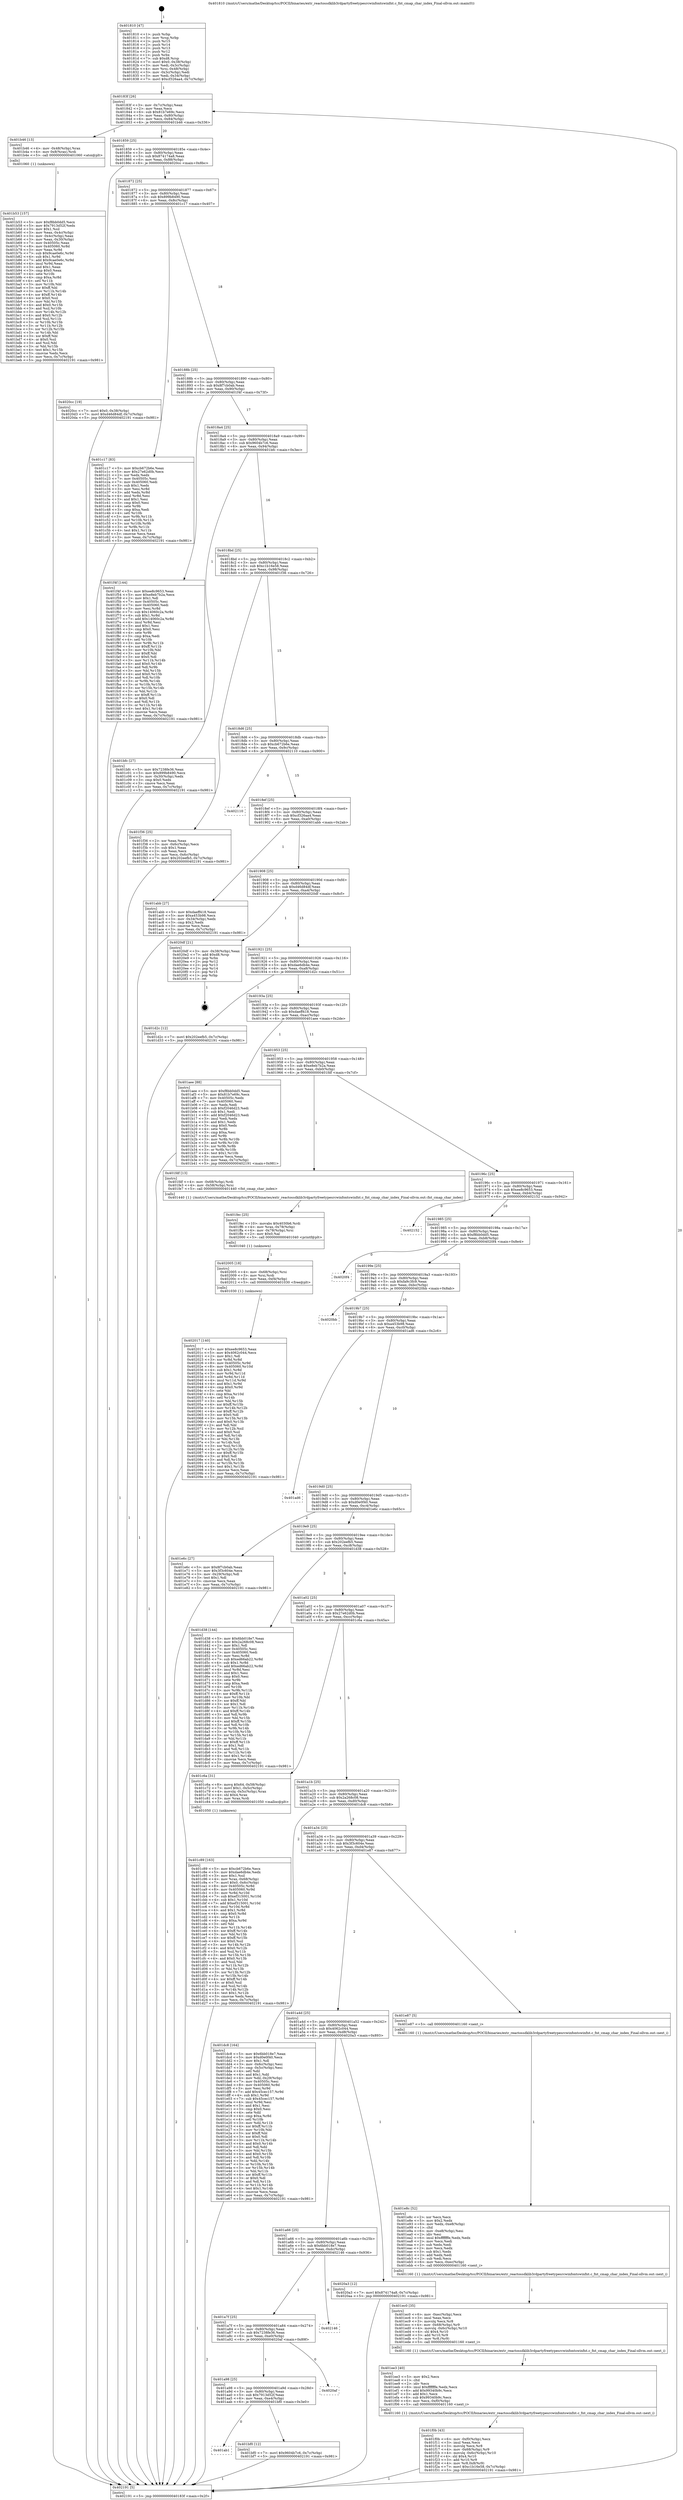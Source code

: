 digraph "0x401810" {
  label = "0x401810 (/mnt/c/Users/mathe/Desktop/tcc/POCII/binaries/extr_reactossdklib3rdpartyfreetypesrcwinfontswinfnt.c_fnt_cmap_char_index_Final-ollvm.out::main(0))"
  labelloc = "t"
  node[shape=record]

  Entry [label="",width=0.3,height=0.3,shape=circle,fillcolor=black,style=filled]
  "0x40183f" [label="{
     0x40183f [26]\l
     | [instrs]\l
     &nbsp;&nbsp;0x40183f \<+3\>: mov -0x7c(%rbp),%eax\l
     &nbsp;&nbsp;0x401842 \<+2\>: mov %eax,%ecx\l
     &nbsp;&nbsp;0x401844 \<+6\>: sub $0x81b7e69c,%ecx\l
     &nbsp;&nbsp;0x40184a \<+3\>: mov %eax,-0x80(%rbp)\l
     &nbsp;&nbsp;0x40184d \<+6\>: mov %ecx,-0x84(%rbp)\l
     &nbsp;&nbsp;0x401853 \<+6\>: je 0000000000401b46 \<main+0x336\>\l
  }"]
  "0x401b46" [label="{
     0x401b46 [13]\l
     | [instrs]\l
     &nbsp;&nbsp;0x401b46 \<+4\>: mov -0x48(%rbp),%rax\l
     &nbsp;&nbsp;0x401b4a \<+4\>: mov 0x8(%rax),%rdi\l
     &nbsp;&nbsp;0x401b4e \<+5\>: call 0000000000401060 \<atoi@plt\>\l
     | [calls]\l
     &nbsp;&nbsp;0x401060 \{1\} (unknown)\l
  }"]
  "0x401859" [label="{
     0x401859 [25]\l
     | [instrs]\l
     &nbsp;&nbsp;0x401859 \<+5\>: jmp 000000000040185e \<main+0x4e\>\l
     &nbsp;&nbsp;0x40185e \<+3\>: mov -0x80(%rbp),%eax\l
     &nbsp;&nbsp;0x401861 \<+5\>: sub $0x874174a8,%eax\l
     &nbsp;&nbsp;0x401866 \<+6\>: mov %eax,-0x88(%rbp)\l
     &nbsp;&nbsp;0x40186c \<+6\>: je 00000000004020cc \<main+0x8bc\>\l
  }"]
  Exit [label="",width=0.3,height=0.3,shape=circle,fillcolor=black,style=filled,peripheries=2]
  "0x4020cc" [label="{
     0x4020cc [19]\l
     | [instrs]\l
     &nbsp;&nbsp;0x4020cc \<+7\>: movl $0x0,-0x38(%rbp)\l
     &nbsp;&nbsp;0x4020d3 \<+7\>: movl $0xd46d84df,-0x7c(%rbp)\l
     &nbsp;&nbsp;0x4020da \<+5\>: jmp 0000000000402191 \<main+0x981\>\l
  }"]
  "0x401872" [label="{
     0x401872 [25]\l
     | [instrs]\l
     &nbsp;&nbsp;0x401872 \<+5\>: jmp 0000000000401877 \<main+0x67\>\l
     &nbsp;&nbsp;0x401877 \<+3\>: mov -0x80(%rbp),%eax\l
     &nbsp;&nbsp;0x40187a \<+5\>: sub $0x899b8490,%eax\l
     &nbsp;&nbsp;0x40187f \<+6\>: mov %eax,-0x8c(%rbp)\l
     &nbsp;&nbsp;0x401885 \<+6\>: je 0000000000401c17 \<main+0x407\>\l
  }"]
  "0x402017" [label="{
     0x402017 [140]\l
     | [instrs]\l
     &nbsp;&nbsp;0x402017 \<+5\>: mov $0xee8c9653,%eax\l
     &nbsp;&nbsp;0x40201c \<+5\>: mov $0x4062c044,%ecx\l
     &nbsp;&nbsp;0x402021 \<+2\>: mov $0x1,%dl\l
     &nbsp;&nbsp;0x402023 \<+3\>: xor %r8d,%r8d\l
     &nbsp;&nbsp;0x402026 \<+8\>: mov 0x40505c,%r9d\l
     &nbsp;&nbsp;0x40202e \<+8\>: mov 0x405060,%r10d\l
     &nbsp;&nbsp;0x402036 \<+4\>: sub $0x1,%r8d\l
     &nbsp;&nbsp;0x40203a \<+3\>: mov %r9d,%r11d\l
     &nbsp;&nbsp;0x40203d \<+3\>: add %r8d,%r11d\l
     &nbsp;&nbsp;0x402040 \<+4\>: imul %r11d,%r9d\l
     &nbsp;&nbsp;0x402044 \<+4\>: and $0x1,%r9d\l
     &nbsp;&nbsp;0x402048 \<+4\>: cmp $0x0,%r9d\l
     &nbsp;&nbsp;0x40204c \<+3\>: sete %bl\l
     &nbsp;&nbsp;0x40204f \<+4\>: cmp $0xa,%r10d\l
     &nbsp;&nbsp;0x402053 \<+4\>: setl %r14b\l
     &nbsp;&nbsp;0x402057 \<+3\>: mov %bl,%r15b\l
     &nbsp;&nbsp;0x40205a \<+4\>: xor $0xff,%r15b\l
     &nbsp;&nbsp;0x40205e \<+3\>: mov %r14b,%r12b\l
     &nbsp;&nbsp;0x402061 \<+4\>: xor $0xff,%r12b\l
     &nbsp;&nbsp;0x402065 \<+3\>: xor $0x0,%dl\l
     &nbsp;&nbsp;0x402068 \<+3\>: mov %r15b,%r13b\l
     &nbsp;&nbsp;0x40206b \<+4\>: and $0x0,%r13b\l
     &nbsp;&nbsp;0x40206f \<+2\>: and %dl,%bl\l
     &nbsp;&nbsp;0x402071 \<+3\>: mov %r12b,%sil\l
     &nbsp;&nbsp;0x402074 \<+4\>: and $0x0,%sil\l
     &nbsp;&nbsp;0x402078 \<+3\>: and %dl,%r14b\l
     &nbsp;&nbsp;0x40207b \<+3\>: or %bl,%r13b\l
     &nbsp;&nbsp;0x40207e \<+3\>: or %r14b,%sil\l
     &nbsp;&nbsp;0x402081 \<+3\>: xor %sil,%r13b\l
     &nbsp;&nbsp;0x402084 \<+3\>: or %r12b,%r15b\l
     &nbsp;&nbsp;0x402087 \<+4\>: xor $0xff,%r15b\l
     &nbsp;&nbsp;0x40208b \<+3\>: or $0x0,%dl\l
     &nbsp;&nbsp;0x40208e \<+3\>: and %dl,%r15b\l
     &nbsp;&nbsp;0x402091 \<+3\>: or %r15b,%r13b\l
     &nbsp;&nbsp;0x402094 \<+4\>: test $0x1,%r13b\l
     &nbsp;&nbsp;0x402098 \<+3\>: cmovne %ecx,%eax\l
     &nbsp;&nbsp;0x40209b \<+3\>: mov %eax,-0x7c(%rbp)\l
     &nbsp;&nbsp;0x40209e \<+5\>: jmp 0000000000402191 \<main+0x981\>\l
  }"]
  "0x401c17" [label="{
     0x401c17 [83]\l
     | [instrs]\l
     &nbsp;&nbsp;0x401c17 \<+5\>: mov $0xcb672b6e,%eax\l
     &nbsp;&nbsp;0x401c1c \<+5\>: mov $0x27e62d0b,%ecx\l
     &nbsp;&nbsp;0x401c21 \<+2\>: xor %edx,%edx\l
     &nbsp;&nbsp;0x401c23 \<+7\>: mov 0x40505c,%esi\l
     &nbsp;&nbsp;0x401c2a \<+7\>: mov 0x405060,%edi\l
     &nbsp;&nbsp;0x401c31 \<+3\>: sub $0x1,%edx\l
     &nbsp;&nbsp;0x401c34 \<+3\>: mov %esi,%r8d\l
     &nbsp;&nbsp;0x401c37 \<+3\>: add %edx,%r8d\l
     &nbsp;&nbsp;0x401c3a \<+4\>: imul %r8d,%esi\l
     &nbsp;&nbsp;0x401c3e \<+3\>: and $0x1,%esi\l
     &nbsp;&nbsp;0x401c41 \<+3\>: cmp $0x0,%esi\l
     &nbsp;&nbsp;0x401c44 \<+4\>: sete %r9b\l
     &nbsp;&nbsp;0x401c48 \<+3\>: cmp $0xa,%edi\l
     &nbsp;&nbsp;0x401c4b \<+4\>: setl %r10b\l
     &nbsp;&nbsp;0x401c4f \<+3\>: mov %r9b,%r11b\l
     &nbsp;&nbsp;0x401c52 \<+3\>: and %r10b,%r11b\l
     &nbsp;&nbsp;0x401c55 \<+3\>: xor %r10b,%r9b\l
     &nbsp;&nbsp;0x401c58 \<+3\>: or %r9b,%r11b\l
     &nbsp;&nbsp;0x401c5b \<+4\>: test $0x1,%r11b\l
     &nbsp;&nbsp;0x401c5f \<+3\>: cmovne %ecx,%eax\l
     &nbsp;&nbsp;0x401c62 \<+3\>: mov %eax,-0x7c(%rbp)\l
     &nbsp;&nbsp;0x401c65 \<+5\>: jmp 0000000000402191 \<main+0x981\>\l
  }"]
  "0x40188b" [label="{
     0x40188b [25]\l
     | [instrs]\l
     &nbsp;&nbsp;0x40188b \<+5\>: jmp 0000000000401890 \<main+0x80\>\l
     &nbsp;&nbsp;0x401890 \<+3\>: mov -0x80(%rbp),%eax\l
     &nbsp;&nbsp;0x401893 \<+5\>: sub $0x8f7cb0ab,%eax\l
     &nbsp;&nbsp;0x401898 \<+6\>: mov %eax,-0x90(%rbp)\l
     &nbsp;&nbsp;0x40189e \<+6\>: je 0000000000401f4f \<main+0x73f\>\l
  }"]
  "0x402005" [label="{
     0x402005 [18]\l
     | [instrs]\l
     &nbsp;&nbsp;0x402005 \<+4\>: mov -0x68(%rbp),%rsi\l
     &nbsp;&nbsp;0x402009 \<+3\>: mov %rsi,%rdi\l
     &nbsp;&nbsp;0x40200c \<+6\>: mov %eax,-0xf4(%rbp)\l
     &nbsp;&nbsp;0x402012 \<+5\>: call 0000000000401030 \<free@plt\>\l
     | [calls]\l
     &nbsp;&nbsp;0x401030 \{1\} (unknown)\l
  }"]
  "0x401f4f" [label="{
     0x401f4f [144]\l
     | [instrs]\l
     &nbsp;&nbsp;0x401f4f \<+5\>: mov $0xee8c9653,%eax\l
     &nbsp;&nbsp;0x401f54 \<+5\>: mov $0xe8eb7b2a,%ecx\l
     &nbsp;&nbsp;0x401f59 \<+2\>: mov $0x1,%dl\l
     &nbsp;&nbsp;0x401f5b \<+7\>: mov 0x40505c,%esi\l
     &nbsp;&nbsp;0x401f62 \<+7\>: mov 0x405060,%edi\l
     &nbsp;&nbsp;0x401f69 \<+3\>: mov %esi,%r8d\l
     &nbsp;&nbsp;0x401f6c \<+7\>: sub $0x14060c2a,%r8d\l
     &nbsp;&nbsp;0x401f73 \<+4\>: sub $0x1,%r8d\l
     &nbsp;&nbsp;0x401f77 \<+7\>: add $0x14060c2a,%r8d\l
     &nbsp;&nbsp;0x401f7e \<+4\>: imul %r8d,%esi\l
     &nbsp;&nbsp;0x401f82 \<+3\>: and $0x1,%esi\l
     &nbsp;&nbsp;0x401f85 \<+3\>: cmp $0x0,%esi\l
     &nbsp;&nbsp;0x401f88 \<+4\>: sete %r9b\l
     &nbsp;&nbsp;0x401f8c \<+3\>: cmp $0xa,%edi\l
     &nbsp;&nbsp;0x401f8f \<+4\>: setl %r10b\l
     &nbsp;&nbsp;0x401f93 \<+3\>: mov %r9b,%r11b\l
     &nbsp;&nbsp;0x401f96 \<+4\>: xor $0xff,%r11b\l
     &nbsp;&nbsp;0x401f9a \<+3\>: mov %r10b,%bl\l
     &nbsp;&nbsp;0x401f9d \<+3\>: xor $0xff,%bl\l
     &nbsp;&nbsp;0x401fa0 \<+3\>: xor $0x0,%dl\l
     &nbsp;&nbsp;0x401fa3 \<+3\>: mov %r11b,%r14b\l
     &nbsp;&nbsp;0x401fa6 \<+4\>: and $0x0,%r14b\l
     &nbsp;&nbsp;0x401faa \<+3\>: and %dl,%r9b\l
     &nbsp;&nbsp;0x401fad \<+3\>: mov %bl,%r15b\l
     &nbsp;&nbsp;0x401fb0 \<+4\>: and $0x0,%r15b\l
     &nbsp;&nbsp;0x401fb4 \<+3\>: and %dl,%r10b\l
     &nbsp;&nbsp;0x401fb7 \<+3\>: or %r9b,%r14b\l
     &nbsp;&nbsp;0x401fba \<+3\>: or %r10b,%r15b\l
     &nbsp;&nbsp;0x401fbd \<+3\>: xor %r15b,%r14b\l
     &nbsp;&nbsp;0x401fc0 \<+3\>: or %bl,%r11b\l
     &nbsp;&nbsp;0x401fc3 \<+4\>: xor $0xff,%r11b\l
     &nbsp;&nbsp;0x401fc7 \<+3\>: or $0x0,%dl\l
     &nbsp;&nbsp;0x401fca \<+3\>: and %dl,%r11b\l
     &nbsp;&nbsp;0x401fcd \<+3\>: or %r11b,%r14b\l
     &nbsp;&nbsp;0x401fd0 \<+4\>: test $0x1,%r14b\l
     &nbsp;&nbsp;0x401fd4 \<+3\>: cmovne %ecx,%eax\l
     &nbsp;&nbsp;0x401fd7 \<+3\>: mov %eax,-0x7c(%rbp)\l
     &nbsp;&nbsp;0x401fda \<+5\>: jmp 0000000000402191 \<main+0x981\>\l
  }"]
  "0x4018a4" [label="{
     0x4018a4 [25]\l
     | [instrs]\l
     &nbsp;&nbsp;0x4018a4 \<+5\>: jmp 00000000004018a9 \<main+0x99\>\l
     &nbsp;&nbsp;0x4018a9 \<+3\>: mov -0x80(%rbp),%eax\l
     &nbsp;&nbsp;0x4018ac \<+5\>: sub $0x9604b7c6,%eax\l
     &nbsp;&nbsp;0x4018b1 \<+6\>: mov %eax,-0x94(%rbp)\l
     &nbsp;&nbsp;0x4018b7 \<+6\>: je 0000000000401bfc \<main+0x3ec\>\l
  }"]
  "0x401fec" [label="{
     0x401fec [25]\l
     | [instrs]\l
     &nbsp;&nbsp;0x401fec \<+10\>: movabs $0x4030b6,%rdi\l
     &nbsp;&nbsp;0x401ff6 \<+4\>: mov %rax,-0x78(%rbp)\l
     &nbsp;&nbsp;0x401ffa \<+4\>: mov -0x78(%rbp),%rsi\l
     &nbsp;&nbsp;0x401ffe \<+2\>: mov $0x0,%al\l
     &nbsp;&nbsp;0x402000 \<+5\>: call 0000000000401040 \<printf@plt\>\l
     | [calls]\l
     &nbsp;&nbsp;0x401040 \{1\} (unknown)\l
  }"]
  "0x401bfc" [label="{
     0x401bfc [27]\l
     | [instrs]\l
     &nbsp;&nbsp;0x401bfc \<+5\>: mov $0x7238fe36,%eax\l
     &nbsp;&nbsp;0x401c01 \<+5\>: mov $0x899b8490,%ecx\l
     &nbsp;&nbsp;0x401c06 \<+3\>: mov -0x30(%rbp),%edx\l
     &nbsp;&nbsp;0x401c09 \<+3\>: cmp $0x0,%edx\l
     &nbsp;&nbsp;0x401c0c \<+3\>: cmove %ecx,%eax\l
     &nbsp;&nbsp;0x401c0f \<+3\>: mov %eax,-0x7c(%rbp)\l
     &nbsp;&nbsp;0x401c12 \<+5\>: jmp 0000000000402191 \<main+0x981\>\l
  }"]
  "0x4018bd" [label="{
     0x4018bd [25]\l
     | [instrs]\l
     &nbsp;&nbsp;0x4018bd \<+5\>: jmp 00000000004018c2 \<main+0xb2\>\l
     &nbsp;&nbsp;0x4018c2 \<+3\>: mov -0x80(%rbp),%eax\l
     &nbsp;&nbsp;0x4018c5 \<+5\>: sub $0xc1b16e58,%eax\l
     &nbsp;&nbsp;0x4018ca \<+6\>: mov %eax,-0x98(%rbp)\l
     &nbsp;&nbsp;0x4018d0 \<+6\>: je 0000000000401f36 \<main+0x726\>\l
  }"]
  "0x401f0b" [label="{
     0x401f0b [43]\l
     | [instrs]\l
     &nbsp;&nbsp;0x401f0b \<+6\>: mov -0xf0(%rbp),%ecx\l
     &nbsp;&nbsp;0x401f11 \<+3\>: imul %eax,%ecx\l
     &nbsp;&nbsp;0x401f14 \<+3\>: movslq %ecx,%r8\l
     &nbsp;&nbsp;0x401f17 \<+4\>: mov -0x68(%rbp),%r9\l
     &nbsp;&nbsp;0x401f1b \<+4\>: movslq -0x6c(%rbp),%r10\l
     &nbsp;&nbsp;0x401f1f \<+4\>: shl $0x4,%r10\l
     &nbsp;&nbsp;0x401f23 \<+3\>: add %r10,%r9\l
     &nbsp;&nbsp;0x401f26 \<+4\>: mov %r8,0x8(%r9)\l
     &nbsp;&nbsp;0x401f2a \<+7\>: movl $0xc1b16e58,-0x7c(%rbp)\l
     &nbsp;&nbsp;0x401f31 \<+5\>: jmp 0000000000402191 \<main+0x981\>\l
  }"]
  "0x401f36" [label="{
     0x401f36 [25]\l
     | [instrs]\l
     &nbsp;&nbsp;0x401f36 \<+2\>: xor %eax,%eax\l
     &nbsp;&nbsp;0x401f38 \<+3\>: mov -0x6c(%rbp),%ecx\l
     &nbsp;&nbsp;0x401f3b \<+3\>: sub $0x1,%eax\l
     &nbsp;&nbsp;0x401f3e \<+2\>: sub %eax,%ecx\l
     &nbsp;&nbsp;0x401f40 \<+3\>: mov %ecx,-0x6c(%rbp)\l
     &nbsp;&nbsp;0x401f43 \<+7\>: movl $0x202eefb5,-0x7c(%rbp)\l
     &nbsp;&nbsp;0x401f4a \<+5\>: jmp 0000000000402191 \<main+0x981\>\l
  }"]
  "0x4018d6" [label="{
     0x4018d6 [25]\l
     | [instrs]\l
     &nbsp;&nbsp;0x4018d6 \<+5\>: jmp 00000000004018db \<main+0xcb\>\l
     &nbsp;&nbsp;0x4018db \<+3\>: mov -0x80(%rbp),%eax\l
     &nbsp;&nbsp;0x4018de \<+5\>: sub $0xcb672b6e,%eax\l
     &nbsp;&nbsp;0x4018e3 \<+6\>: mov %eax,-0x9c(%rbp)\l
     &nbsp;&nbsp;0x4018e9 \<+6\>: je 0000000000402110 \<main+0x900\>\l
  }"]
  "0x401ee3" [label="{
     0x401ee3 [40]\l
     | [instrs]\l
     &nbsp;&nbsp;0x401ee3 \<+5\>: mov $0x2,%ecx\l
     &nbsp;&nbsp;0x401ee8 \<+1\>: cltd\l
     &nbsp;&nbsp;0x401ee9 \<+2\>: idiv %ecx\l
     &nbsp;&nbsp;0x401eeb \<+6\>: imul $0xfffffffe,%edx,%ecx\l
     &nbsp;&nbsp;0x401ef1 \<+6\>: add $0x99340b9c,%ecx\l
     &nbsp;&nbsp;0x401ef7 \<+3\>: add $0x1,%ecx\l
     &nbsp;&nbsp;0x401efa \<+6\>: sub $0x99340b9c,%ecx\l
     &nbsp;&nbsp;0x401f00 \<+6\>: mov %ecx,-0xf0(%rbp)\l
     &nbsp;&nbsp;0x401f06 \<+5\>: call 0000000000401160 \<next_i\>\l
     | [calls]\l
     &nbsp;&nbsp;0x401160 \{1\} (/mnt/c/Users/mathe/Desktop/tcc/POCII/binaries/extr_reactossdklib3rdpartyfreetypesrcwinfontswinfnt.c_fnt_cmap_char_index_Final-ollvm.out::next_i)\l
  }"]
  "0x402110" [label="{
     0x402110\l
  }", style=dashed]
  "0x4018ef" [label="{
     0x4018ef [25]\l
     | [instrs]\l
     &nbsp;&nbsp;0x4018ef \<+5\>: jmp 00000000004018f4 \<main+0xe4\>\l
     &nbsp;&nbsp;0x4018f4 \<+3\>: mov -0x80(%rbp),%eax\l
     &nbsp;&nbsp;0x4018f7 \<+5\>: sub $0xcf326aa4,%eax\l
     &nbsp;&nbsp;0x4018fc \<+6\>: mov %eax,-0xa0(%rbp)\l
     &nbsp;&nbsp;0x401902 \<+6\>: je 0000000000401abb \<main+0x2ab\>\l
  }"]
  "0x401ec0" [label="{
     0x401ec0 [35]\l
     | [instrs]\l
     &nbsp;&nbsp;0x401ec0 \<+6\>: mov -0xec(%rbp),%ecx\l
     &nbsp;&nbsp;0x401ec6 \<+3\>: imul %eax,%ecx\l
     &nbsp;&nbsp;0x401ec9 \<+3\>: movslq %ecx,%r8\l
     &nbsp;&nbsp;0x401ecc \<+4\>: mov -0x68(%rbp),%r9\l
     &nbsp;&nbsp;0x401ed0 \<+4\>: movslq -0x6c(%rbp),%r10\l
     &nbsp;&nbsp;0x401ed4 \<+4\>: shl $0x4,%r10\l
     &nbsp;&nbsp;0x401ed8 \<+3\>: add %r10,%r9\l
     &nbsp;&nbsp;0x401edb \<+3\>: mov %r8,(%r9)\l
     &nbsp;&nbsp;0x401ede \<+5\>: call 0000000000401160 \<next_i\>\l
     | [calls]\l
     &nbsp;&nbsp;0x401160 \{1\} (/mnt/c/Users/mathe/Desktop/tcc/POCII/binaries/extr_reactossdklib3rdpartyfreetypesrcwinfontswinfnt.c_fnt_cmap_char_index_Final-ollvm.out::next_i)\l
  }"]
  "0x401abb" [label="{
     0x401abb [27]\l
     | [instrs]\l
     &nbsp;&nbsp;0x401abb \<+5\>: mov $0xdaeff418,%eax\l
     &nbsp;&nbsp;0x401ac0 \<+5\>: mov $0xa453b98,%ecx\l
     &nbsp;&nbsp;0x401ac5 \<+3\>: mov -0x34(%rbp),%edx\l
     &nbsp;&nbsp;0x401ac8 \<+3\>: cmp $0x2,%edx\l
     &nbsp;&nbsp;0x401acb \<+3\>: cmovne %ecx,%eax\l
     &nbsp;&nbsp;0x401ace \<+3\>: mov %eax,-0x7c(%rbp)\l
     &nbsp;&nbsp;0x401ad1 \<+5\>: jmp 0000000000402191 \<main+0x981\>\l
  }"]
  "0x401908" [label="{
     0x401908 [25]\l
     | [instrs]\l
     &nbsp;&nbsp;0x401908 \<+5\>: jmp 000000000040190d \<main+0xfd\>\l
     &nbsp;&nbsp;0x40190d \<+3\>: mov -0x80(%rbp),%eax\l
     &nbsp;&nbsp;0x401910 \<+5\>: sub $0xd46d84df,%eax\l
     &nbsp;&nbsp;0x401915 \<+6\>: mov %eax,-0xa4(%rbp)\l
     &nbsp;&nbsp;0x40191b \<+6\>: je 00000000004020df \<main+0x8cf\>\l
  }"]
  "0x402191" [label="{
     0x402191 [5]\l
     | [instrs]\l
     &nbsp;&nbsp;0x402191 \<+5\>: jmp 000000000040183f \<main+0x2f\>\l
  }"]
  "0x401810" [label="{
     0x401810 [47]\l
     | [instrs]\l
     &nbsp;&nbsp;0x401810 \<+1\>: push %rbp\l
     &nbsp;&nbsp;0x401811 \<+3\>: mov %rsp,%rbp\l
     &nbsp;&nbsp;0x401814 \<+2\>: push %r15\l
     &nbsp;&nbsp;0x401816 \<+2\>: push %r14\l
     &nbsp;&nbsp;0x401818 \<+2\>: push %r13\l
     &nbsp;&nbsp;0x40181a \<+2\>: push %r12\l
     &nbsp;&nbsp;0x40181c \<+1\>: push %rbx\l
     &nbsp;&nbsp;0x40181d \<+7\>: sub $0xd8,%rsp\l
     &nbsp;&nbsp;0x401824 \<+7\>: movl $0x0,-0x38(%rbp)\l
     &nbsp;&nbsp;0x40182b \<+3\>: mov %edi,-0x3c(%rbp)\l
     &nbsp;&nbsp;0x40182e \<+4\>: mov %rsi,-0x48(%rbp)\l
     &nbsp;&nbsp;0x401832 \<+3\>: mov -0x3c(%rbp),%edi\l
     &nbsp;&nbsp;0x401835 \<+3\>: mov %edi,-0x34(%rbp)\l
     &nbsp;&nbsp;0x401838 \<+7\>: movl $0xcf326aa4,-0x7c(%rbp)\l
  }"]
  "0x401e8c" [label="{
     0x401e8c [52]\l
     | [instrs]\l
     &nbsp;&nbsp;0x401e8c \<+2\>: xor %ecx,%ecx\l
     &nbsp;&nbsp;0x401e8e \<+5\>: mov $0x2,%edx\l
     &nbsp;&nbsp;0x401e93 \<+6\>: mov %edx,-0xe8(%rbp)\l
     &nbsp;&nbsp;0x401e99 \<+1\>: cltd\l
     &nbsp;&nbsp;0x401e9a \<+6\>: mov -0xe8(%rbp),%esi\l
     &nbsp;&nbsp;0x401ea0 \<+2\>: idiv %esi\l
     &nbsp;&nbsp;0x401ea2 \<+6\>: imul $0xfffffffe,%edx,%edx\l
     &nbsp;&nbsp;0x401ea8 \<+2\>: mov %ecx,%edi\l
     &nbsp;&nbsp;0x401eaa \<+2\>: sub %edx,%edi\l
     &nbsp;&nbsp;0x401eac \<+2\>: mov %ecx,%edx\l
     &nbsp;&nbsp;0x401eae \<+3\>: sub $0x1,%edx\l
     &nbsp;&nbsp;0x401eb1 \<+2\>: add %edx,%edi\l
     &nbsp;&nbsp;0x401eb3 \<+2\>: sub %edi,%ecx\l
     &nbsp;&nbsp;0x401eb5 \<+6\>: mov %ecx,-0xec(%rbp)\l
     &nbsp;&nbsp;0x401ebb \<+5\>: call 0000000000401160 \<next_i\>\l
     | [calls]\l
     &nbsp;&nbsp;0x401160 \{1\} (/mnt/c/Users/mathe/Desktop/tcc/POCII/binaries/extr_reactossdklib3rdpartyfreetypesrcwinfontswinfnt.c_fnt_cmap_char_index_Final-ollvm.out::next_i)\l
  }"]
  "0x4020df" [label="{
     0x4020df [21]\l
     | [instrs]\l
     &nbsp;&nbsp;0x4020df \<+3\>: mov -0x38(%rbp),%eax\l
     &nbsp;&nbsp;0x4020e2 \<+7\>: add $0xd8,%rsp\l
     &nbsp;&nbsp;0x4020e9 \<+1\>: pop %rbx\l
     &nbsp;&nbsp;0x4020ea \<+2\>: pop %r12\l
     &nbsp;&nbsp;0x4020ec \<+2\>: pop %r13\l
     &nbsp;&nbsp;0x4020ee \<+2\>: pop %r14\l
     &nbsp;&nbsp;0x4020f0 \<+2\>: pop %r15\l
     &nbsp;&nbsp;0x4020f2 \<+1\>: pop %rbp\l
     &nbsp;&nbsp;0x4020f3 \<+1\>: ret\l
  }"]
  "0x401921" [label="{
     0x401921 [25]\l
     | [instrs]\l
     &nbsp;&nbsp;0x401921 \<+5\>: jmp 0000000000401926 \<main+0x116\>\l
     &nbsp;&nbsp;0x401926 \<+3\>: mov -0x80(%rbp),%eax\l
     &nbsp;&nbsp;0x401929 \<+5\>: sub $0xdae6db4e,%eax\l
     &nbsp;&nbsp;0x40192e \<+6\>: mov %eax,-0xa8(%rbp)\l
     &nbsp;&nbsp;0x401934 \<+6\>: je 0000000000401d2c \<main+0x51c\>\l
  }"]
  "0x401c89" [label="{
     0x401c89 [163]\l
     | [instrs]\l
     &nbsp;&nbsp;0x401c89 \<+5\>: mov $0xcb672b6e,%ecx\l
     &nbsp;&nbsp;0x401c8e \<+5\>: mov $0xdae6db4e,%edx\l
     &nbsp;&nbsp;0x401c93 \<+3\>: mov $0x1,%sil\l
     &nbsp;&nbsp;0x401c96 \<+4\>: mov %rax,-0x68(%rbp)\l
     &nbsp;&nbsp;0x401c9a \<+7\>: movl $0x0,-0x6c(%rbp)\l
     &nbsp;&nbsp;0x401ca1 \<+8\>: mov 0x40505c,%r8d\l
     &nbsp;&nbsp;0x401ca9 \<+8\>: mov 0x405060,%r9d\l
     &nbsp;&nbsp;0x401cb1 \<+3\>: mov %r8d,%r10d\l
     &nbsp;&nbsp;0x401cb4 \<+7\>: sub $0xef315001,%r10d\l
     &nbsp;&nbsp;0x401cbb \<+4\>: sub $0x1,%r10d\l
     &nbsp;&nbsp;0x401cbf \<+7\>: add $0xef315001,%r10d\l
     &nbsp;&nbsp;0x401cc6 \<+4\>: imul %r10d,%r8d\l
     &nbsp;&nbsp;0x401cca \<+4\>: and $0x1,%r8d\l
     &nbsp;&nbsp;0x401cce \<+4\>: cmp $0x0,%r8d\l
     &nbsp;&nbsp;0x401cd2 \<+4\>: sete %r11b\l
     &nbsp;&nbsp;0x401cd6 \<+4\>: cmp $0xa,%r9d\l
     &nbsp;&nbsp;0x401cda \<+3\>: setl %bl\l
     &nbsp;&nbsp;0x401cdd \<+3\>: mov %r11b,%r14b\l
     &nbsp;&nbsp;0x401ce0 \<+4\>: xor $0xff,%r14b\l
     &nbsp;&nbsp;0x401ce4 \<+3\>: mov %bl,%r15b\l
     &nbsp;&nbsp;0x401ce7 \<+4\>: xor $0xff,%r15b\l
     &nbsp;&nbsp;0x401ceb \<+4\>: xor $0x0,%sil\l
     &nbsp;&nbsp;0x401cef \<+3\>: mov %r14b,%r12b\l
     &nbsp;&nbsp;0x401cf2 \<+4\>: and $0x0,%r12b\l
     &nbsp;&nbsp;0x401cf6 \<+3\>: and %sil,%r11b\l
     &nbsp;&nbsp;0x401cf9 \<+3\>: mov %r15b,%r13b\l
     &nbsp;&nbsp;0x401cfc \<+4\>: and $0x0,%r13b\l
     &nbsp;&nbsp;0x401d00 \<+3\>: and %sil,%bl\l
     &nbsp;&nbsp;0x401d03 \<+3\>: or %r11b,%r12b\l
     &nbsp;&nbsp;0x401d06 \<+3\>: or %bl,%r13b\l
     &nbsp;&nbsp;0x401d09 \<+3\>: xor %r13b,%r12b\l
     &nbsp;&nbsp;0x401d0c \<+3\>: or %r15b,%r14b\l
     &nbsp;&nbsp;0x401d0f \<+4\>: xor $0xff,%r14b\l
     &nbsp;&nbsp;0x401d13 \<+4\>: or $0x0,%sil\l
     &nbsp;&nbsp;0x401d17 \<+3\>: and %sil,%r14b\l
     &nbsp;&nbsp;0x401d1a \<+3\>: or %r14b,%r12b\l
     &nbsp;&nbsp;0x401d1d \<+4\>: test $0x1,%r12b\l
     &nbsp;&nbsp;0x401d21 \<+3\>: cmovne %edx,%ecx\l
     &nbsp;&nbsp;0x401d24 \<+3\>: mov %ecx,-0x7c(%rbp)\l
     &nbsp;&nbsp;0x401d27 \<+5\>: jmp 0000000000402191 \<main+0x981\>\l
  }"]
  "0x401d2c" [label="{
     0x401d2c [12]\l
     | [instrs]\l
     &nbsp;&nbsp;0x401d2c \<+7\>: movl $0x202eefb5,-0x7c(%rbp)\l
     &nbsp;&nbsp;0x401d33 \<+5\>: jmp 0000000000402191 \<main+0x981\>\l
  }"]
  "0x40193a" [label="{
     0x40193a [25]\l
     | [instrs]\l
     &nbsp;&nbsp;0x40193a \<+5\>: jmp 000000000040193f \<main+0x12f\>\l
     &nbsp;&nbsp;0x40193f \<+3\>: mov -0x80(%rbp),%eax\l
     &nbsp;&nbsp;0x401942 \<+5\>: sub $0xdaeff418,%eax\l
     &nbsp;&nbsp;0x401947 \<+6\>: mov %eax,-0xac(%rbp)\l
     &nbsp;&nbsp;0x40194d \<+6\>: je 0000000000401aee \<main+0x2de\>\l
  }"]
  "0x401ab1" [label="{
     0x401ab1\l
  }", style=dashed]
  "0x401aee" [label="{
     0x401aee [88]\l
     | [instrs]\l
     &nbsp;&nbsp;0x401aee \<+5\>: mov $0xf8bb0dd5,%eax\l
     &nbsp;&nbsp;0x401af3 \<+5\>: mov $0x81b7e69c,%ecx\l
     &nbsp;&nbsp;0x401af8 \<+7\>: mov 0x40505c,%edx\l
     &nbsp;&nbsp;0x401aff \<+7\>: mov 0x405060,%esi\l
     &nbsp;&nbsp;0x401b06 \<+2\>: mov %edx,%edi\l
     &nbsp;&nbsp;0x401b08 \<+6\>: sub $0xf2046d23,%edi\l
     &nbsp;&nbsp;0x401b0e \<+3\>: sub $0x1,%edi\l
     &nbsp;&nbsp;0x401b11 \<+6\>: add $0xf2046d23,%edi\l
     &nbsp;&nbsp;0x401b17 \<+3\>: imul %edi,%edx\l
     &nbsp;&nbsp;0x401b1a \<+3\>: and $0x1,%edx\l
     &nbsp;&nbsp;0x401b1d \<+3\>: cmp $0x0,%edx\l
     &nbsp;&nbsp;0x401b20 \<+4\>: sete %r8b\l
     &nbsp;&nbsp;0x401b24 \<+3\>: cmp $0xa,%esi\l
     &nbsp;&nbsp;0x401b27 \<+4\>: setl %r9b\l
     &nbsp;&nbsp;0x401b2b \<+3\>: mov %r8b,%r10b\l
     &nbsp;&nbsp;0x401b2e \<+3\>: and %r9b,%r10b\l
     &nbsp;&nbsp;0x401b31 \<+3\>: xor %r9b,%r8b\l
     &nbsp;&nbsp;0x401b34 \<+3\>: or %r8b,%r10b\l
     &nbsp;&nbsp;0x401b37 \<+4\>: test $0x1,%r10b\l
     &nbsp;&nbsp;0x401b3b \<+3\>: cmovne %ecx,%eax\l
     &nbsp;&nbsp;0x401b3e \<+3\>: mov %eax,-0x7c(%rbp)\l
     &nbsp;&nbsp;0x401b41 \<+5\>: jmp 0000000000402191 \<main+0x981\>\l
  }"]
  "0x401953" [label="{
     0x401953 [25]\l
     | [instrs]\l
     &nbsp;&nbsp;0x401953 \<+5\>: jmp 0000000000401958 \<main+0x148\>\l
     &nbsp;&nbsp;0x401958 \<+3\>: mov -0x80(%rbp),%eax\l
     &nbsp;&nbsp;0x40195b \<+5\>: sub $0xe8eb7b2a,%eax\l
     &nbsp;&nbsp;0x401960 \<+6\>: mov %eax,-0xb0(%rbp)\l
     &nbsp;&nbsp;0x401966 \<+6\>: je 0000000000401fdf \<main+0x7cf\>\l
  }"]
  "0x401b53" [label="{
     0x401b53 [157]\l
     | [instrs]\l
     &nbsp;&nbsp;0x401b53 \<+5\>: mov $0xf8bb0dd5,%ecx\l
     &nbsp;&nbsp;0x401b58 \<+5\>: mov $0x7913d52f,%edx\l
     &nbsp;&nbsp;0x401b5d \<+3\>: mov $0x1,%sil\l
     &nbsp;&nbsp;0x401b60 \<+3\>: mov %eax,-0x4c(%rbp)\l
     &nbsp;&nbsp;0x401b63 \<+3\>: mov -0x4c(%rbp),%eax\l
     &nbsp;&nbsp;0x401b66 \<+3\>: mov %eax,-0x30(%rbp)\l
     &nbsp;&nbsp;0x401b69 \<+7\>: mov 0x40505c,%eax\l
     &nbsp;&nbsp;0x401b70 \<+8\>: mov 0x405060,%r8d\l
     &nbsp;&nbsp;0x401b78 \<+3\>: mov %eax,%r9d\l
     &nbsp;&nbsp;0x401b7b \<+7\>: sub $0x9cae0e6c,%r9d\l
     &nbsp;&nbsp;0x401b82 \<+4\>: sub $0x1,%r9d\l
     &nbsp;&nbsp;0x401b86 \<+7\>: add $0x9cae0e6c,%r9d\l
     &nbsp;&nbsp;0x401b8d \<+4\>: imul %r9d,%eax\l
     &nbsp;&nbsp;0x401b91 \<+3\>: and $0x1,%eax\l
     &nbsp;&nbsp;0x401b94 \<+3\>: cmp $0x0,%eax\l
     &nbsp;&nbsp;0x401b97 \<+4\>: sete %r10b\l
     &nbsp;&nbsp;0x401b9b \<+4\>: cmp $0xa,%r8d\l
     &nbsp;&nbsp;0x401b9f \<+4\>: setl %r11b\l
     &nbsp;&nbsp;0x401ba3 \<+3\>: mov %r10b,%bl\l
     &nbsp;&nbsp;0x401ba6 \<+3\>: xor $0xff,%bl\l
     &nbsp;&nbsp;0x401ba9 \<+3\>: mov %r11b,%r14b\l
     &nbsp;&nbsp;0x401bac \<+4\>: xor $0xff,%r14b\l
     &nbsp;&nbsp;0x401bb0 \<+4\>: xor $0x0,%sil\l
     &nbsp;&nbsp;0x401bb4 \<+3\>: mov %bl,%r15b\l
     &nbsp;&nbsp;0x401bb7 \<+4\>: and $0x0,%r15b\l
     &nbsp;&nbsp;0x401bbb \<+3\>: and %sil,%r10b\l
     &nbsp;&nbsp;0x401bbe \<+3\>: mov %r14b,%r12b\l
     &nbsp;&nbsp;0x401bc1 \<+4\>: and $0x0,%r12b\l
     &nbsp;&nbsp;0x401bc5 \<+3\>: and %sil,%r11b\l
     &nbsp;&nbsp;0x401bc8 \<+3\>: or %r10b,%r15b\l
     &nbsp;&nbsp;0x401bcb \<+3\>: or %r11b,%r12b\l
     &nbsp;&nbsp;0x401bce \<+3\>: xor %r12b,%r15b\l
     &nbsp;&nbsp;0x401bd1 \<+3\>: or %r14b,%bl\l
     &nbsp;&nbsp;0x401bd4 \<+3\>: xor $0xff,%bl\l
     &nbsp;&nbsp;0x401bd7 \<+4\>: or $0x0,%sil\l
     &nbsp;&nbsp;0x401bdb \<+3\>: and %sil,%bl\l
     &nbsp;&nbsp;0x401bde \<+3\>: or %bl,%r15b\l
     &nbsp;&nbsp;0x401be1 \<+4\>: test $0x1,%r15b\l
     &nbsp;&nbsp;0x401be5 \<+3\>: cmovne %edx,%ecx\l
     &nbsp;&nbsp;0x401be8 \<+3\>: mov %ecx,-0x7c(%rbp)\l
     &nbsp;&nbsp;0x401beb \<+5\>: jmp 0000000000402191 \<main+0x981\>\l
  }"]
  "0x401bf0" [label="{
     0x401bf0 [12]\l
     | [instrs]\l
     &nbsp;&nbsp;0x401bf0 \<+7\>: movl $0x9604b7c6,-0x7c(%rbp)\l
     &nbsp;&nbsp;0x401bf7 \<+5\>: jmp 0000000000402191 \<main+0x981\>\l
  }"]
  "0x401fdf" [label="{
     0x401fdf [13]\l
     | [instrs]\l
     &nbsp;&nbsp;0x401fdf \<+4\>: mov -0x68(%rbp),%rdi\l
     &nbsp;&nbsp;0x401fe3 \<+4\>: mov -0x58(%rbp),%rsi\l
     &nbsp;&nbsp;0x401fe7 \<+5\>: call 0000000000401440 \<fnt_cmap_char_index\>\l
     | [calls]\l
     &nbsp;&nbsp;0x401440 \{1\} (/mnt/c/Users/mathe/Desktop/tcc/POCII/binaries/extr_reactossdklib3rdpartyfreetypesrcwinfontswinfnt.c_fnt_cmap_char_index_Final-ollvm.out::fnt_cmap_char_index)\l
  }"]
  "0x40196c" [label="{
     0x40196c [25]\l
     | [instrs]\l
     &nbsp;&nbsp;0x40196c \<+5\>: jmp 0000000000401971 \<main+0x161\>\l
     &nbsp;&nbsp;0x401971 \<+3\>: mov -0x80(%rbp),%eax\l
     &nbsp;&nbsp;0x401974 \<+5\>: sub $0xee8c9653,%eax\l
     &nbsp;&nbsp;0x401979 \<+6\>: mov %eax,-0xb4(%rbp)\l
     &nbsp;&nbsp;0x40197f \<+6\>: je 0000000000402152 \<main+0x942\>\l
  }"]
  "0x401a98" [label="{
     0x401a98 [25]\l
     | [instrs]\l
     &nbsp;&nbsp;0x401a98 \<+5\>: jmp 0000000000401a9d \<main+0x28d\>\l
     &nbsp;&nbsp;0x401a9d \<+3\>: mov -0x80(%rbp),%eax\l
     &nbsp;&nbsp;0x401aa0 \<+5\>: sub $0x7913d52f,%eax\l
     &nbsp;&nbsp;0x401aa5 \<+6\>: mov %eax,-0xe4(%rbp)\l
     &nbsp;&nbsp;0x401aab \<+6\>: je 0000000000401bf0 \<main+0x3e0\>\l
  }"]
  "0x402152" [label="{
     0x402152\l
  }", style=dashed]
  "0x401985" [label="{
     0x401985 [25]\l
     | [instrs]\l
     &nbsp;&nbsp;0x401985 \<+5\>: jmp 000000000040198a \<main+0x17a\>\l
     &nbsp;&nbsp;0x40198a \<+3\>: mov -0x80(%rbp),%eax\l
     &nbsp;&nbsp;0x40198d \<+5\>: sub $0xf8bb0dd5,%eax\l
     &nbsp;&nbsp;0x401992 \<+6\>: mov %eax,-0xb8(%rbp)\l
     &nbsp;&nbsp;0x401998 \<+6\>: je 00000000004020f4 \<main+0x8e4\>\l
  }"]
  "0x4020af" [label="{
     0x4020af\l
  }", style=dashed]
  "0x4020f4" [label="{
     0x4020f4\l
  }", style=dashed]
  "0x40199e" [label="{
     0x40199e [25]\l
     | [instrs]\l
     &nbsp;&nbsp;0x40199e \<+5\>: jmp 00000000004019a3 \<main+0x193\>\l
     &nbsp;&nbsp;0x4019a3 \<+3\>: mov -0x80(%rbp),%eax\l
     &nbsp;&nbsp;0x4019a6 \<+5\>: sub $0xfa9c3fc9,%eax\l
     &nbsp;&nbsp;0x4019ab \<+6\>: mov %eax,-0xbc(%rbp)\l
     &nbsp;&nbsp;0x4019b1 \<+6\>: je 00000000004020bb \<main+0x8ab\>\l
  }"]
  "0x401a7f" [label="{
     0x401a7f [25]\l
     | [instrs]\l
     &nbsp;&nbsp;0x401a7f \<+5\>: jmp 0000000000401a84 \<main+0x274\>\l
     &nbsp;&nbsp;0x401a84 \<+3\>: mov -0x80(%rbp),%eax\l
     &nbsp;&nbsp;0x401a87 \<+5\>: sub $0x7238fe36,%eax\l
     &nbsp;&nbsp;0x401a8c \<+6\>: mov %eax,-0xe0(%rbp)\l
     &nbsp;&nbsp;0x401a92 \<+6\>: je 00000000004020af \<main+0x89f\>\l
  }"]
  "0x4020bb" [label="{
     0x4020bb\l
  }", style=dashed]
  "0x4019b7" [label="{
     0x4019b7 [25]\l
     | [instrs]\l
     &nbsp;&nbsp;0x4019b7 \<+5\>: jmp 00000000004019bc \<main+0x1ac\>\l
     &nbsp;&nbsp;0x4019bc \<+3\>: mov -0x80(%rbp),%eax\l
     &nbsp;&nbsp;0x4019bf \<+5\>: sub $0xa453b98,%eax\l
     &nbsp;&nbsp;0x4019c4 \<+6\>: mov %eax,-0xc0(%rbp)\l
     &nbsp;&nbsp;0x4019ca \<+6\>: je 0000000000401ad6 \<main+0x2c6\>\l
  }"]
  "0x402146" [label="{
     0x402146\l
  }", style=dashed]
  "0x401ad6" [label="{
     0x401ad6\l
  }", style=dashed]
  "0x4019d0" [label="{
     0x4019d0 [25]\l
     | [instrs]\l
     &nbsp;&nbsp;0x4019d0 \<+5\>: jmp 00000000004019d5 \<main+0x1c5\>\l
     &nbsp;&nbsp;0x4019d5 \<+3\>: mov -0x80(%rbp),%eax\l
     &nbsp;&nbsp;0x4019d8 \<+5\>: sub $0xd0e0f40,%eax\l
     &nbsp;&nbsp;0x4019dd \<+6\>: mov %eax,-0xc4(%rbp)\l
     &nbsp;&nbsp;0x4019e3 \<+6\>: je 0000000000401e6c \<main+0x65c\>\l
  }"]
  "0x401a66" [label="{
     0x401a66 [25]\l
     | [instrs]\l
     &nbsp;&nbsp;0x401a66 \<+5\>: jmp 0000000000401a6b \<main+0x25b\>\l
     &nbsp;&nbsp;0x401a6b \<+3\>: mov -0x80(%rbp),%eax\l
     &nbsp;&nbsp;0x401a6e \<+5\>: sub $0x6bb018e7,%eax\l
     &nbsp;&nbsp;0x401a73 \<+6\>: mov %eax,-0xdc(%rbp)\l
     &nbsp;&nbsp;0x401a79 \<+6\>: je 0000000000402146 \<main+0x936\>\l
  }"]
  "0x401e6c" [label="{
     0x401e6c [27]\l
     | [instrs]\l
     &nbsp;&nbsp;0x401e6c \<+5\>: mov $0x8f7cb0ab,%eax\l
     &nbsp;&nbsp;0x401e71 \<+5\>: mov $0x3f3c604e,%ecx\l
     &nbsp;&nbsp;0x401e76 \<+3\>: mov -0x29(%rbp),%dl\l
     &nbsp;&nbsp;0x401e79 \<+3\>: test $0x1,%dl\l
     &nbsp;&nbsp;0x401e7c \<+3\>: cmovne %ecx,%eax\l
     &nbsp;&nbsp;0x401e7f \<+3\>: mov %eax,-0x7c(%rbp)\l
     &nbsp;&nbsp;0x401e82 \<+5\>: jmp 0000000000402191 \<main+0x981\>\l
  }"]
  "0x4019e9" [label="{
     0x4019e9 [25]\l
     | [instrs]\l
     &nbsp;&nbsp;0x4019e9 \<+5\>: jmp 00000000004019ee \<main+0x1de\>\l
     &nbsp;&nbsp;0x4019ee \<+3\>: mov -0x80(%rbp),%eax\l
     &nbsp;&nbsp;0x4019f1 \<+5\>: sub $0x202eefb5,%eax\l
     &nbsp;&nbsp;0x4019f6 \<+6\>: mov %eax,-0xc8(%rbp)\l
     &nbsp;&nbsp;0x4019fc \<+6\>: je 0000000000401d38 \<main+0x528\>\l
  }"]
  "0x4020a3" [label="{
     0x4020a3 [12]\l
     | [instrs]\l
     &nbsp;&nbsp;0x4020a3 \<+7\>: movl $0x874174a8,-0x7c(%rbp)\l
     &nbsp;&nbsp;0x4020aa \<+5\>: jmp 0000000000402191 \<main+0x981\>\l
  }"]
  "0x401d38" [label="{
     0x401d38 [144]\l
     | [instrs]\l
     &nbsp;&nbsp;0x401d38 \<+5\>: mov $0x6bb018e7,%eax\l
     &nbsp;&nbsp;0x401d3d \<+5\>: mov $0x2a268c08,%ecx\l
     &nbsp;&nbsp;0x401d42 \<+2\>: mov $0x1,%dl\l
     &nbsp;&nbsp;0x401d44 \<+7\>: mov 0x40505c,%esi\l
     &nbsp;&nbsp;0x401d4b \<+7\>: mov 0x405060,%edi\l
     &nbsp;&nbsp;0x401d52 \<+3\>: mov %esi,%r8d\l
     &nbsp;&nbsp;0x401d55 \<+7\>: sub $0xed66ab22,%r8d\l
     &nbsp;&nbsp;0x401d5c \<+4\>: sub $0x1,%r8d\l
     &nbsp;&nbsp;0x401d60 \<+7\>: add $0xed66ab22,%r8d\l
     &nbsp;&nbsp;0x401d67 \<+4\>: imul %r8d,%esi\l
     &nbsp;&nbsp;0x401d6b \<+3\>: and $0x1,%esi\l
     &nbsp;&nbsp;0x401d6e \<+3\>: cmp $0x0,%esi\l
     &nbsp;&nbsp;0x401d71 \<+4\>: sete %r9b\l
     &nbsp;&nbsp;0x401d75 \<+3\>: cmp $0xa,%edi\l
     &nbsp;&nbsp;0x401d78 \<+4\>: setl %r10b\l
     &nbsp;&nbsp;0x401d7c \<+3\>: mov %r9b,%r11b\l
     &nbsp;&nbsp;0x401d7f \<+4\>: xor $0xff,%r11b\l
     &nbsp;&nbsp;0x401d83 \<+3\>: mov %r10b,%bl\l
     &nbsp;&nbsp;0x401d86 \<+3\>: xor $0xff,%bl\l
     &nbsp;&nbsp;0x401d89 \<+3\>: xor $0x1,%dl\l
     &nbsp;&nbsp;0x401d8c \<+3\>: mov %r11b,%r14b\l
     &nbsp;&nbsp;0x401d8f \<+4\>: and $0xff,%r14b\l
     &nbsp;&nbsp;0x401d93 \<+3\>: and %dl,%r9b\l
     &nbsp;&nbsp;0x401d96 \<+3\>: mov %bl,%r15b\l
     &nbsp;&nbsp;0x401d99 \<+4\>: and $0xff,%r15b\l
     &nbsp;&nbsp;0x401d9d \<+3\>: and %dl,%r10b\l
     &nbsp;&nbsp;0x401da0 \<+3\>: or %r9b,%r14b\l
     &nbsp;&nbsp;0x401da3 \<+3\>: or %r10b,%r15b\l
     &nbsp;&nbsp;0x401da6 \<+3\>: xor %r15b,%r14b\l
     &nbsp;&nbsp;0x401da9 \<+3\>: or %bl,%r11b\l
     &nbsp;&nbsp;0x401dac \<+4\>: xor $0xff,%r11b\l
     &nbsp;&nbsp;0x401db0 \<+3\>: or $0x1,%dl\l
     &nbsp;&nbsp;0x401db3 \<+3\>: and %dl,%r11b\l
     &nbsp;&nbsp;0x401db6 \<+3\>: or %r11b,%r14b\l
     &nbsp;&nbsp;0x401db9 \<+4\>: test $0x1,%r14b\l
     &nbsp;&nbsp;0x401dbd \<+3\>: cmovne %ecx,%eax\l
     &nbsp;&nbsp;0x401dc0 \<+3\>: mov %eax,-0x7c(%rbp)\l
     &nbsp;&nbsp;0x401dc3 \<+5\>: jmp 0000000000402191 \<main+0x981\>\l
  }"]
  "0x401a02" [label="{
     0x401a02 [25]\l
     | [instrs]\l
     &nbsp;&nbsp;0x401a02 \<+5\>: jmp 0000000000401a07 \<main+0x1f7\>\l
     &nbsp;&nbsp;0x401a07 \<+3\>: mov -0x80(%rbp),%eax\l
     &nbsp;&nbsp;0x401a0a \<+5\>: sub $0x27e62d0b,%eax\l
     &nbsp;&nbsp;0x401a0f \<+6\>: mov %eax,-0xcc(%rbp)\l
     &nbsp;&nbsp;0x401a15 \<+6\>: je 0000000000401c6a \<main+0x45a\>\l
  }"]
  "0x401a4d" [label="{
     0x401a4d [25]\l
     | [instrs]\l
     &nbsp;&nbsp;0x401a4d \<+5\>: jmp 0000000000401a52 \<main+0x242\>\l
     &nbsp;&nbsp;0x401a52 \<+3\>: mov -0x80(%rbp),%eax\l
     &nbsp;&nbsp;0x401a55 \<+5\>: sub $0x4062c044,%eax\l
     &nbsp;&nbsp;0x401a5a \<+6\>: mov %eax,-0xd8(%rbp)\l
     &nbsp;&nbsp;0x401a60 \<+6\>: je 00000000004020a3 \<main+0x893\>\l
  }"]
  "0x401c6a" [label="{
     0x401c6a [31]\l
     | [instrs]\l
     &nbsp;&nbsp;0x401c6a \<+8\>: movq $0x64,-0x58(%rbp)\l
     &nbsp;&nbsp;0x401c72 \<+7\>: movl $0x1,-0x5c(%rbp)\l
     &nbsp;&nbsp;0x401c79 \<+4\>: movslq -0x5c(%rbp),%rax\l
     &nbsp;&nbsp;0x401c7d \<+4\>: shl $0x4,%rax\l
     &nbsp;&nbsp;0x401c81 \<+3\>: mov %rax,%rdi\l
     &nbsp;&nbsp;0x401c84 \<+5\>: call 0000000000401050 \<malloc@plt\>\l
     | [calls]\l
     &nbsp;&nbsp;0x401050 \{1\} (unknown)\l
  }"]
  "0x401a1b" [label="{
     0x401a1b [25]\l
     | [instrs]\l
     &nbsp;&nbsp;0x401a1b \<+5\>: jmp 0000000000401a20 \<main+0x210\>\l
     &nbsp;&nbsp;0x401a20 \<+3\>: mov -0x80(%rbp),%eax\l
     &nbsp;&nbsp;0x401a23 \<+5\>: sub $0x2a268c08,%eax\l
     &nbsp;&nbsp;0x401a28 \<+6\>: mov %eax,-0xd0(%rbp)\l
     &nbsp;&nbsp;0x401a2e \<+6\>: je 0000000000401dc8 \<main+0x5b8\>\l
  }"]
  "0x401e87" [label="{
     0x401e87 [5]\l
     | [instrs]\l
     &nbsp;&nbsp;0x401e87 \<+5\>: call 0000000000401160 \<next_i\>\l
     | [calls]\l
     &nbsp;&nbsp;0x401160 \{1\} (/mnt/c/Users/mathe/Desktop/tcc/POCII/binaries/extr_reactossdklib3rdpartyfreetypesrcwinfontswinfnt.c_fnt_cmap_char_index_Final-ollvm.out::next_i)\l
  }"]
  "0x401dc8" [label="{
     0x401dc8 [164]\l
     | [instrs]\l
     &nbsp;&nbsp;0x401dc8 \<+5\>: mov $0x6bb018e7,%eax\l
     &nbsp;&nbsp;0x401dcd \<+5\>: mov $0xd0e0f40,%ecx\l
     &nbsp;&nbsp;0x401dd2 \<+2\>: mov $0x1,%dl\l
     &nbsp;&nbsp;0x401dd4 \<+3\>: mov -0x6c(%rbp),%esi\l
     &nbsp;&nbsp;0x401dd7 \<+3\>: cmp -0x5c(%rbp),%esi\l
     &nbsp;&nbsp;0x401dda \<+4\>: setl %dil\l
     &nbsp;&nbsp;0x401dde \<+4\>: and $0x1,%dil\l
     &nbsp;&nbsp;0x401de2 \<+4\>: mov %dil,-0x29(%rbp)\l
     &nbsp;&nbsp;0x401de6 \<+7\>: mov 0x40505c,%esi\l
     &nbsp;&nbsp;0x401ded \<+8\>: mov 0x405060,%r8d\l
     &nbsp;&nbsp;0x401df5 \<+3\>: mov %esi,%r9d\l
     &nbsp;&nbsp;0x401df8 \<+7\>: add $0x45cec157,%r9d\l
     &nbsp;&nbsp;0x401dff \<+4\>: sub $0x1,%r9d\l
     &nbsp;&nbsp;0x401e03 \<+7\>: sub $0x45cec157,%r9d\l
     &nbsp;&nbsp;0x401e0a \<+4\>: imul %r9d,%esi\l
     &nbsp;&nbsp;0x401e0e \<+3\>: and $0x1,%esi\l
     &nbsp;&nbsp;0x401e11 \<+3\>: cmp $0x0,%esi\l
     &nbsp;&nbsp;0x401e14 \<+4\>: sete %dil\l
     &nbsp;&nbsp;0x401e18 \<+4\>: cmp $0xa,%r8d\l
     &nbsp;&nbsp;0x401e1c \<+4\>: setl %r10b\l
     &nbsp;&nbsp;0x401e20 \<+3\>: mov %dil,%r11b\l
     &nbsp;&nbsp;0x401e23 \<+4\>: xor $0xff,%r11b\l
     &nbsp;&nbsp;0x401e27 \<+3\>: mov %r10b,%bl\l
     &nbsp;&nbsp;0x401e2a \<+3\>: xor $0xff,%bl\l
     &nbsp;&nbsp;0x401e2d \<+3\>: xor $0x0,%dl\l
     &nbsp;&nbsp;0x401e30 \<+3\>: mov %r11b,%r14b\l
     &nbsp;&nbsp;0x401e33 \<+4\>: and $0x0,%r14b\l
     &nbsp;&nbsp;0x401e37 \<+3\>: and %dl,%dil\l
     &nbsp;&nbsp;0x401e3a \<+3\>: mov %bl,%r15b\l
     &nbsp;&nbsp;0x401e3d \<+4\>: and $0x0,%r15b\l
     &nbsp;&nbsp;0x401e41 \<+3\>: and %dl,%r10b\l
     &nbsp;&nbsp;0x401e44 \<+3\>: or %dil,%r14b\l
     &nbsp;&nbsp;0x401e47 \<+3\>: or %r10b,%r15b\l
     &nbsp;&nbsp;0x401e4a \<+3\>: xor %r15b,%r14b\l
     &nbsp;&nbsp;0x401e4d \<+3\>: or %bl,%r11b\l
     &nbsp;&nbsp;0x401e50 \<+4\>: xor $0xff,%r11b\l
     &nbsp;&nbsp;0x401e54 \<+3\>: or $0x0,%dl\l
     &nbsp;&nbsp;0x401e57 \<+3\>: and %dl,%r11b\l
     &nbsp;&nbsp;0x401e5a \<+3\>: or %r11b,%r14b\l
     &nbsp;&nbsp;0x401e5d \<+4\>: test $0x1,%r14b\l
     &nbsp;&nbsp;0x401e61 \<+3\>: cmovne %ecx,%eax\l
     &nbsp;&nbsp;0x401e64 \<+3\>: mov %eax,-0x7c(%rbp)\l
     &nbsp;&nbsp;0x401e67 \<+5\>: jmp 0000000000402191 \<main+0x981\>\l
  }"]
  "0x401a34" [label="{
     0x401a34 [25]\l
     | [instrs]\l
     &nbsp;&nbsp;0x401a34 \<+5\>: jmp 0000000000401a39 \<main+0x229\>\l
     &nbsp;&nbsp;0x401a39 \<+3\>: mov -0x80(%rbp),%eax\l
     &nbsp;&nbsp;0x401a3c \<+5\>: sub $0x3f3c604e,%eax\l
     &nbsp;&nbsp;0x401a41 \<+6\>: mov %eax,-0xd4(%rbp)\l
     &nbsp;&nbsp;0x401a47 \<+6\>: je 0000000000401e87 \<main+0x677\>\l
  }"]
  Entry -> "0x401810" [label=" 1"]
  "0x40183f" -> "0x401b46" [label=" 1"]
  "0x40183f" -> "0x401859" [label=" 20"]
  "0x4020df" -> Exit [label=" 1"]
  "0x401859" -> "0x4020cc" [label=" 1"]
  "0x401859" -> "0x401872" [label=" 19"]
  "0x4020cc" -> "0x402191" [label=" 1"]
  "0x401872" -> "0x401c17" [label=" 1"]
  "0x401872" -> "0x40188b" [label=" 18"]
  "0x4020a3" -> "0x402191" [label=" 1"]
  "0x40188b" -> "0x401f4f" [label=" 1"]
  "0x40188b" -> "0x4018a4" [label=" 17"]
  "0x402017" -> "0x402191" [label=" 1"]
  "0x4018a4" -> "0x401bfc" [label=" 1"]
  "0x4018a4" -> "0x4018bd" [label=" 16"]
  "0x402005" -> "0x402017" [label=" 1"]
  "0x4018bd" -> "0x401f36" [label=" 1"]
  "0x4018bd" -> "0x4018d6" [label=" 15"]
  "0x401fec" -> "0x402005" [label=" 1"]
  "0x4018d6" -> "0x402110" [label=" 0"]
  "0x4018d6" -> "0x4018ef" [label=" 15"]
  "0x401fdf" -> "0x401fec" [label=" 1"]
  "0x4018ef" -> "0x401abb" [label=" 1"]
  "0x4018ef" -> "0x401908" [label=" 14"]
  "0x401abb" -> "0x402191" [label=" 1"]
  "0x401810" -> "0x40183f" [label=" 1"]
  "0x402191" -> "0x40183f" [label=" 20"]
  "0x401f4f" -> "0x402191" [label=" 1"]
  "0x401908" -> "0x4020df" [label=" 1"]
  "0x401908" -> "0x401921" [label=" 13"]
  "0x401f36" -> "0x402191" [label=" 1"]
  "0x401921" -> "0x401d2c" [label=" 1"]
  "0x401921" -> "0x40193a" [label=" 12"]
  "0x401f0b" -> "0x402191" [label=" 1"]
  "0x40193a" -> "0x401aee" [label=" 1"]
  "0x40193a" -> "0x401953" [label=" 11"]
  "0x401aee" -> "0x402191" [label=" 1"]
  "0x401b46" -> "0x401b53" [label=" 1"]
  "0x401b53" -> "0x402191" [label=" 1"]
  "0x401ee3" -> "0x401f0b" [label=" 1"]
  "0x401953" -> "0x401fdf" [label=" 1"]
  "0x401953" -> "0x40196c" [label=" 10"]
  "0x401ec0" -> "0x401ee3" [label=" 1"]
  "0x40196c" -> "0x402152" [label=" 0"]
  "0x40196c" -> "0x401985" [label=" 10"]
  "0x401e87" -> "0x401e8c" [label=" 1"]
  "0x401985" -> "0x4020f4" [label=" 0"]
  "0x401985" -> "0x40199e" [label=" 10"]
  "0x401e6c" -> "0x402191" [label=" 2"]
  "0x40199e" -> "0x4020bb" [label=" 0"]
  "0x40199e" -> "0x4019b7" [label=" 10"]
  "0x401d38" -> "0x402191" [label=" 2"]
  "0x4019b7" -> "0x401ad6" [label=" 0"]
  "0x4019b7" -> "0x4019d0" [label=" 10"]
  "0x401d2c" -> "0x402191" [label=" 1"]
  "0x4019d0" -> "0x401e6c" [label=" 2"]
  "0x4019d0" -> "0x4019e9" [label=" 8"]
  "0x401c6a" -> "0x401c89" [label=" 1"]
  "0x4019e9" -> "0x401d38" [label=" 2"]
  "0x4019e9" -> "0x401a02" [label=" 6"]
  "0x401c17" -> "0x402191" [label=" 1"]
  "0x401a02" -> "0x401c6a" [label=" 1"]
  "0x401a02" -> "0x401a1b" [label=" 5"]
  "0x401bf0" -> "0x402191" [label=" 1"]
  "0x401a1b" -> "0x401dc8" [label=" 2"]
  "0x401a1b" -> "0x401a34" [label=" 3"]
  "0x401a98" -> "0x401ab1" [label=" 0"]
  "0x401a34" -> "0x401e87" [label=" 1"]
  "0x401a34" -> "0x401a4d" [label=" 2"]
  "0x401bfc" -> "0x402191" [label=" 1"]
  "0x401a4d" -> "0x4020a3" [label=" 1"]
  "0x401a4d" -> "0x401a66" [label=" 1"]
  "0x401c89" -> "0x402191" [label=" 1"]
  "0x401a66" -> "0x402146" [label=" 0"]
  "0x401a66" -> "0x401a7f" [label=" 1"]
  "0x401dc8" -> "0x402191" [label=" 2"]
  "0x401a7f" -> "0x4020af" [label=" 0"]
  "0x401a7f" -> "0x401a98" [label=" 1"]
  "0x401e8c" -> "0x401ec0" [label=" 1"]
  "0x401a98" -> "0x401bf0" [label=" 1"]
}

